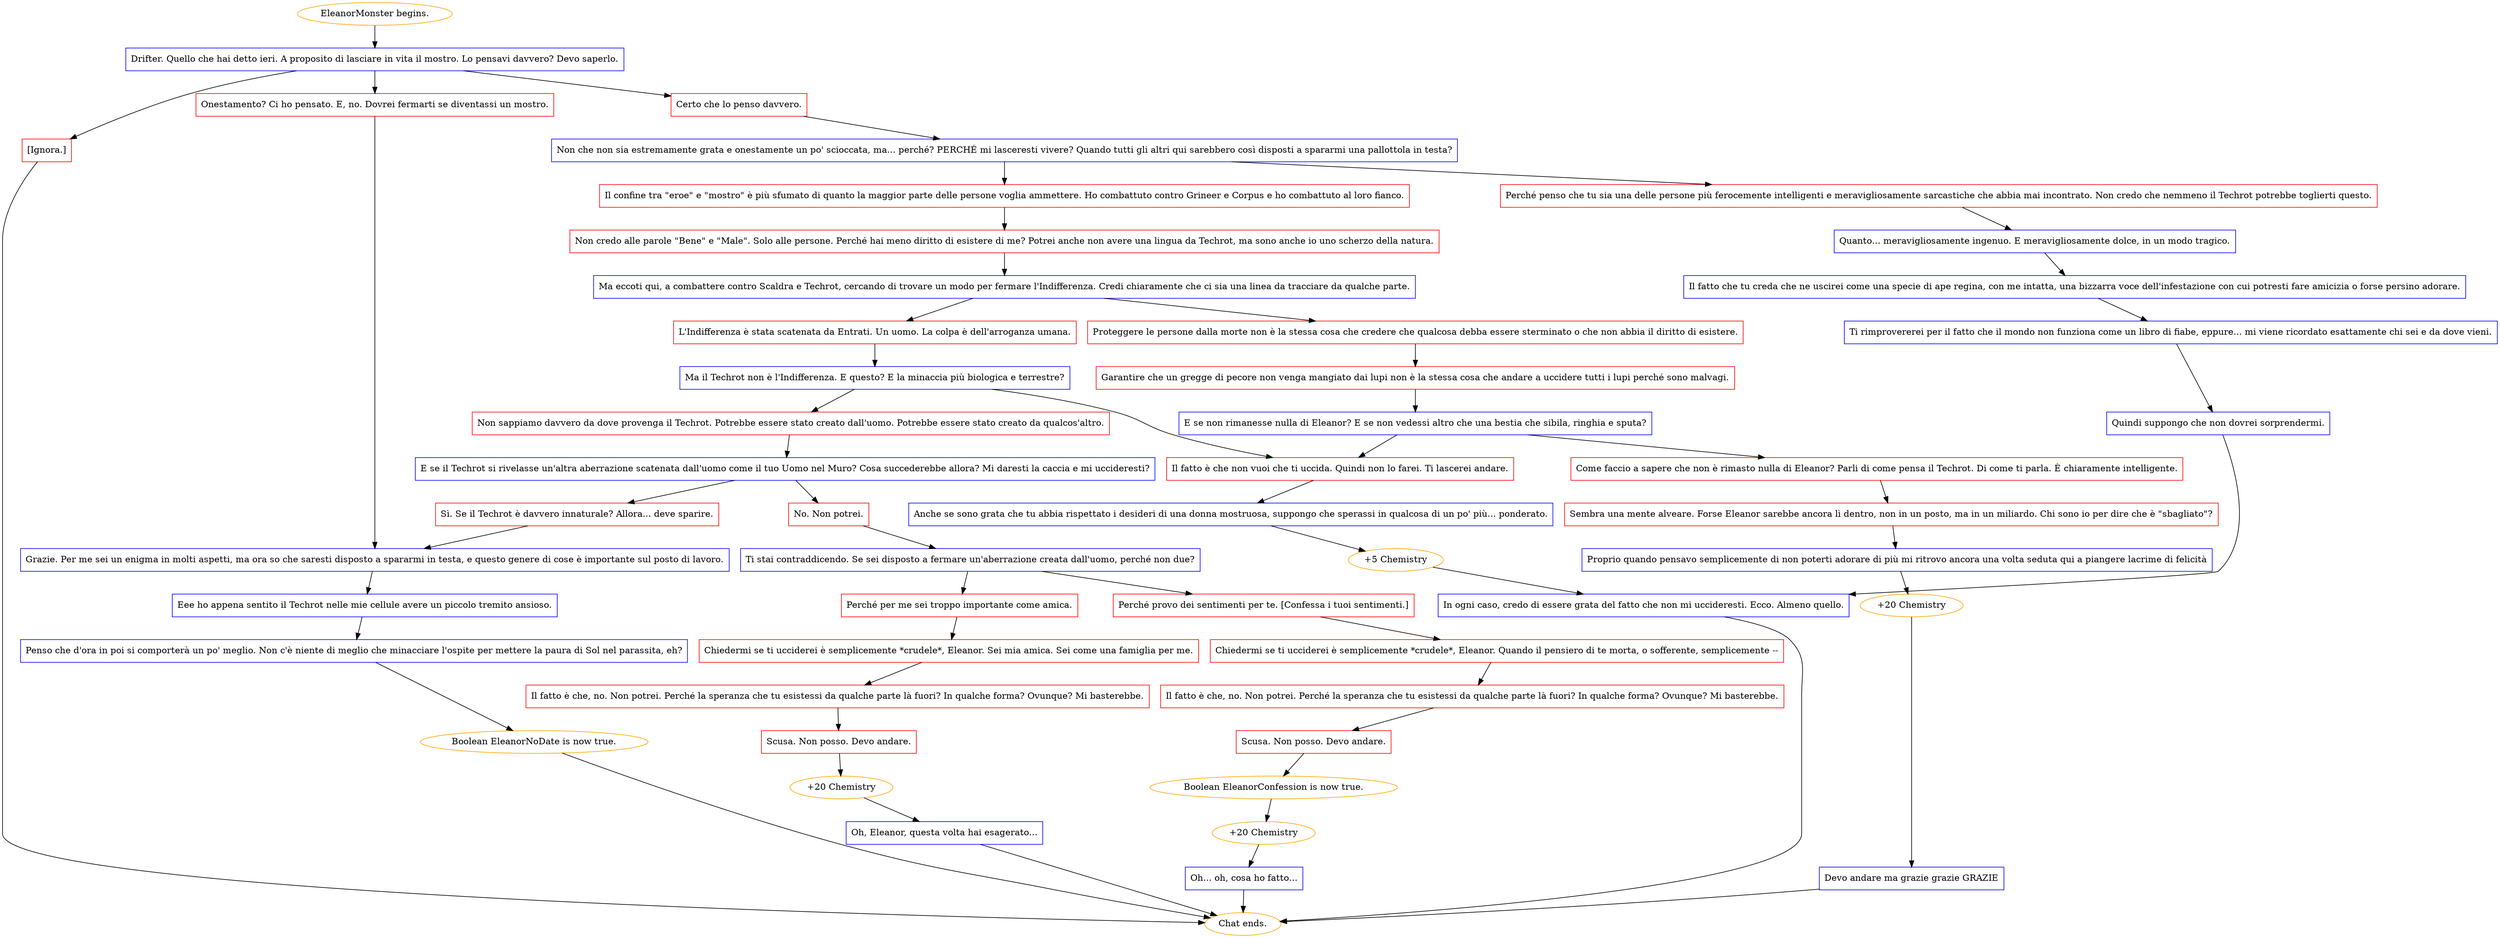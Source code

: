 digraph {
	"EleanorMonster begins." [color=orange];
		"EleanorMonster begins." -> j3042175004;
	j3042175004 [label="Drifter. Quello che hai detto ieri. A proposito di lasciare in vita il mostro. Lo pensavi davvero? Devo saperlo.",shape=box,color=blue];
		j3042175004 -> j3732607787;
		j3042175004 -> j944986089;
		j3042175004 -> j4060732423;
	j3732607787 [label="Certo che lo penso davvero.",shape=box,color=red];
		j3732607787 -> j8536869;
	j944986089 [label="Onestamento? Ci ho pensato. E, no. Dovrei fermarti se diventassi un mostro.",shape=box,color=red];
		j944986089 -> j789502228;
	j4060732423 [label="[Ignora.]",shape=box,color=red];
		j4060732423 -> "Chat ends.";
	j8536869 [label="Non che non sia estremamente grata e onestamente un po' scioccata, ma... perché? PERCHÉ mi lasceresti vivere? Quando tutti gli altri qui sarebbero così disposti a spararmi una pallottola in testa?",shape=box,color=blue];
		j8536869 -> j4178291955;
		j8536869 -> j2291942035;
	j789502228 [label="Grazie. Per me sei un enigma in molti aspetti, ma ora so che saresti disposto a spararmi in testa, e questo genere di cose è importante sul posto di lavoro.",shape=box,color=blue];
		j789502228 -> j3105163463;
	"Chat ends." [color=orange];
	j4178291955 [label="Il confine tra \"eroe\" e \"mostro\" è più sfumato di quanto la maggior parte delle persone voglia ammettere. Ho combattuto contro Grineer e Corpus e ho combattuto al loro fianco.",shape=box,color=red];
		j4178291955 -> j1195155866;
	j2291942035 [label="Perché penso che tu sia una delle persone più ferocemente intelligenti e meravigliosamente sarcastiche che abbia mai incontrato. Non credo che nemmeno il Techrot potrebbe toglierti questo.",shape=box,color=red];
		j2291942035 -> j2144233427;
	j3105163463 [label="Eee ho appena sentito il Techrot nelle mie cellule avere un piccolo tremito ansioso.",shape=box,color=blue];
		j3105163463 -> j2532768401;
	j1195155866 [label="Non credo alle parole \"Bene\" e \"Male\". Solo alle persone. Perché hai meno diritto di esistere di me? Potrei anche non avere una lingua da Techrot, ma sono anche io uno scherzo della natura.",shape=box,color=red];
		j1195155866 -> j1572524788;
	j2144233427 [label="Quanto... meravigliosamente ingenuo. E meravigliosamente dolce, in un modo tragico.",shape=box,color=blue];
		j2144233427 -> j3932472136;
	j2532768401 [label="Penso che d'ora in poi si comporterà un po' meglio. Non c'è niente di meglio che minacciare l'ospite per mettere la paura di Sol nel parassita, eh?",shape=box,color=blue];
		j2532768401 -> j2728200779;
	j1572524788 [label="Ma eccoti qui, a combattere contro Scaldra e Techrot, cercando di trovare un modo per fermare l'Indifferenza. Credi chiaramente che ci sia una linea da tracciare da qualche parte.",shape=box,color=blue];
		j1572524788 -> j932153477;
		j1572524788 -> j3446738089;
	j3932472136 [label="Il fatto che tu creda che ne uscirei come una specie di ape regina, con me intatta, una bizzarra voce dell'infestazione con cui potresti fare amicizia o forse persino adorare.",shape=box,color=blue];
		j3932472136 -> j2821209656;
	j2728200779 [label="Boolean EleanorNoDate is now true.",color=orange];
		j2728200779 -> "Chat ends.";
	j932153477 [label="L'Indifferenza è stata scatenata da Entrati. Un uomo. La colpa è dell'arroganza umana.",shape=box,color=red];
		j932153477 -> j1227719238;
	j3446738089 [label="Proteggere le persone dalla morte non è la stessa cosa che credere che qualcosa debba essere sterminato o che non abbia il diritto di esistere.",shape=box,color=red];
		j3446738089 -> j1053545729;
	j2821209656 [label="Ti rimprovererei per il fatto che il mondo non funziona come un libro di fiabe, eppure... mi viene ricordato esattamente chi sei e da dove vieni.",shape=box,color=blue];
		j2821209656 -> j2413716706;
	j1227719238 [label="Ma il Techrot non è l'Indifferenza. E questo? E la minaccia più biologica e terrestre?",shape=box,color=blue];
		j1227719238 -> j4212330990;
		j1227719238 -> j4066686173;
	j1053545729 [label="Garantire che un gregge di pecore non venga mangiato dai lupi non è la stessa cosa che andare a uccidere tutti i lupi perché sono malvagi.",shape=box,color=red];
		j1053545729 -> j3891063035;
	j2413716706 [label="Quindi suppongo che non dovrei sorprendermi.",shape=box,color=blue];
		j2413716706 -> j1335402005;
	j4212330990 [label="Non sappiamo davvero da dove provenga il Techrot. Potrebbe essere stato creato dall'uomo. Potrebbe essere stato creato da qualcos'altro.",shape=box,color=red];
		j4212330990 -> j904469523;
	j4066686173 [label="Il fatto è che non vuoi che ti uccida. Quindi non lo farei. Ti lascerei andare.",shape=box,color=red];
		j4066686173 -> j1605695985;
	j3891063035 [label="E se non rimanesse nulla di Eleanor? E se non vedessi altro che una bestia che sibila, ringhia e sputa?",shape=box,color=blue];
		j3891063035 -> j958495294;
		j3891063035 -> j4066686173;
	j1335402005 [label="In ogni caso, credo di essere grata del fatto che non mi uccideresti. Ecco. Almeno quello.",shape=box,color=blue];
		j1335402005 -> "Chat ends.";
	j904469523 [label="E se il Techrot si rivelasse un'altra aberrazione scatenata dall'uomo come il tuo Uomo nel Muro? Cosa succederebbe allora? Mi daresti la caccia e mi uccideresti?",shape=box,color=blue];
		j904469523 -> j109327293;
		j904469523 -> j3383119150;
	j1605695985 [label="Anche se sono grata che tu abbia rispettato i desideri di una donna mostruosa, suppongo che sperassi in qualcosa di un po' più... ponderato.",shape=box,color=blue];
		j1605695985 -> j136465855;
	j958495294 [label="Come faccio a sapere che non è rimasto nulla di Eleanor? Parli di come pensa il Techrot. Di come ti parla. È chiaramente intelligente.",shape=box,color=red];
		j958495294 -> j698822794;
	j109327293 [label="No. Non potrei.",shape=box,color=red];
		j109327293 -> j705651932;
	j3383119150 [label="Sì. Se il Techrot è davvero innaturale? Allora... deve sparire.",shape=box,color=red];
		j3383119150 -> j789502228;
	j136465855 [label="+5 Chemistry",color=orange];
		j136465855 -> j1335402005;
	j698822794 [label="Sembra una mente alveare. Forse Eleanor sarebbe ancora lì dentro, non in un posto, ma in un miliardo. Chi sono io per dire che è \"sbagliato\"?",shape=box,color=red];
		j698822794 -> j1542487935;
	j705651932 [label="Ti stai contraddicendo. Se sei disposto a fermare un'aberrazione creata dall'uomo, perché non due?",shape=box,color=blue];
		j705651932 -> j447093297;
		j705651932 -> j4035947121;
	j1542487935 [label="Proprio quando pensavo semplicemente di non poterti adorare di più mi ritrovo ancora una volta seduta qui a piangere lacrime di felicità",shape=box,color=blue];
		j1542487935 -> j2189815054;
	j447093297 [label="Perché provo dei sentimenti per te. [Confessa i tuoi sentimenti.]",shape=box,color=red];
		j447093297 -> j3735405411;
	j4035947121 [label="Perché per me sei troppo importante come amica.",shape=box,color=red];
		j4035947121 -> j579963299;
	j2189815054 [label="+20 Chemistry",color=orange];
		j2189815054 -> j925200870;
	j3735405411 [label="Chiedermi se ti ucciderei è semplicemente *crudele*, Eleanor. Quando il pensiero di te morta, o sofferente, semplicemente --",shape=box,color=red];
		j3735405411 -> j2501728455;
	j579963299 [label="Chiedermi se ti ucciderei è semplicemente *crudele*, Eleanor. Sei mia amica. Sei come una famiglia per me.",shape=box,color=red];
		j579963299 -> j4181902806;
	j925200870 [label="Devo andare ma grazie grazie GRAZIE",shape=box,color=blue];
		j925200870 -> "Chat ends.";
	j2501728455 [label="Il fatto è che, no. Non potrei. Perché la speranza che tu esistessi da qualche parte là fuori? In qualche forma? Ovunque? Mi basterebbe.",shape=box,color=red];
		j2501728455 -> j850690313;
	j4181902806 [label="Il fatto è che, no. Non potrei. Perché la speranza che tu esistessi da qualche parte là fuori? In qualche forma? Ovunque? Mi basterebbe.",shape=box,color=red];
		j4181902806 -> j2035848816;
	j850690313 [label="Scusa. Non posso. Devo andare.",shape=box,color=red];
		j850690313 -> j27835860;
	j2035848816 [label="Scusa. Non posso. Devo andare.",shape=box,color=red];
		j2035848816 -> j3469723317;
	j27835860 [label="Boolean EleanorConfession is now true.",color=orange];
		j27835860 -> j272682159;
	j3469723317 [label="+20 Chemistry",color=orange];
		j3469723317 -> j2975156312;
	j272682159 [label="+20 Chemistry",color=orange];
		j272682159 -> j4047196241;
	j2975156312 [label="Oh, Eleanor, questa volta hai esagerato...",shape=box,color=blue];
		j2975156312 -> "Chat ends.";
	j4047196241 [label="Oh... oh, cosa ho fatto...",shape=box,color=blue];
		j4047196241 -> "Chat ends.";
}